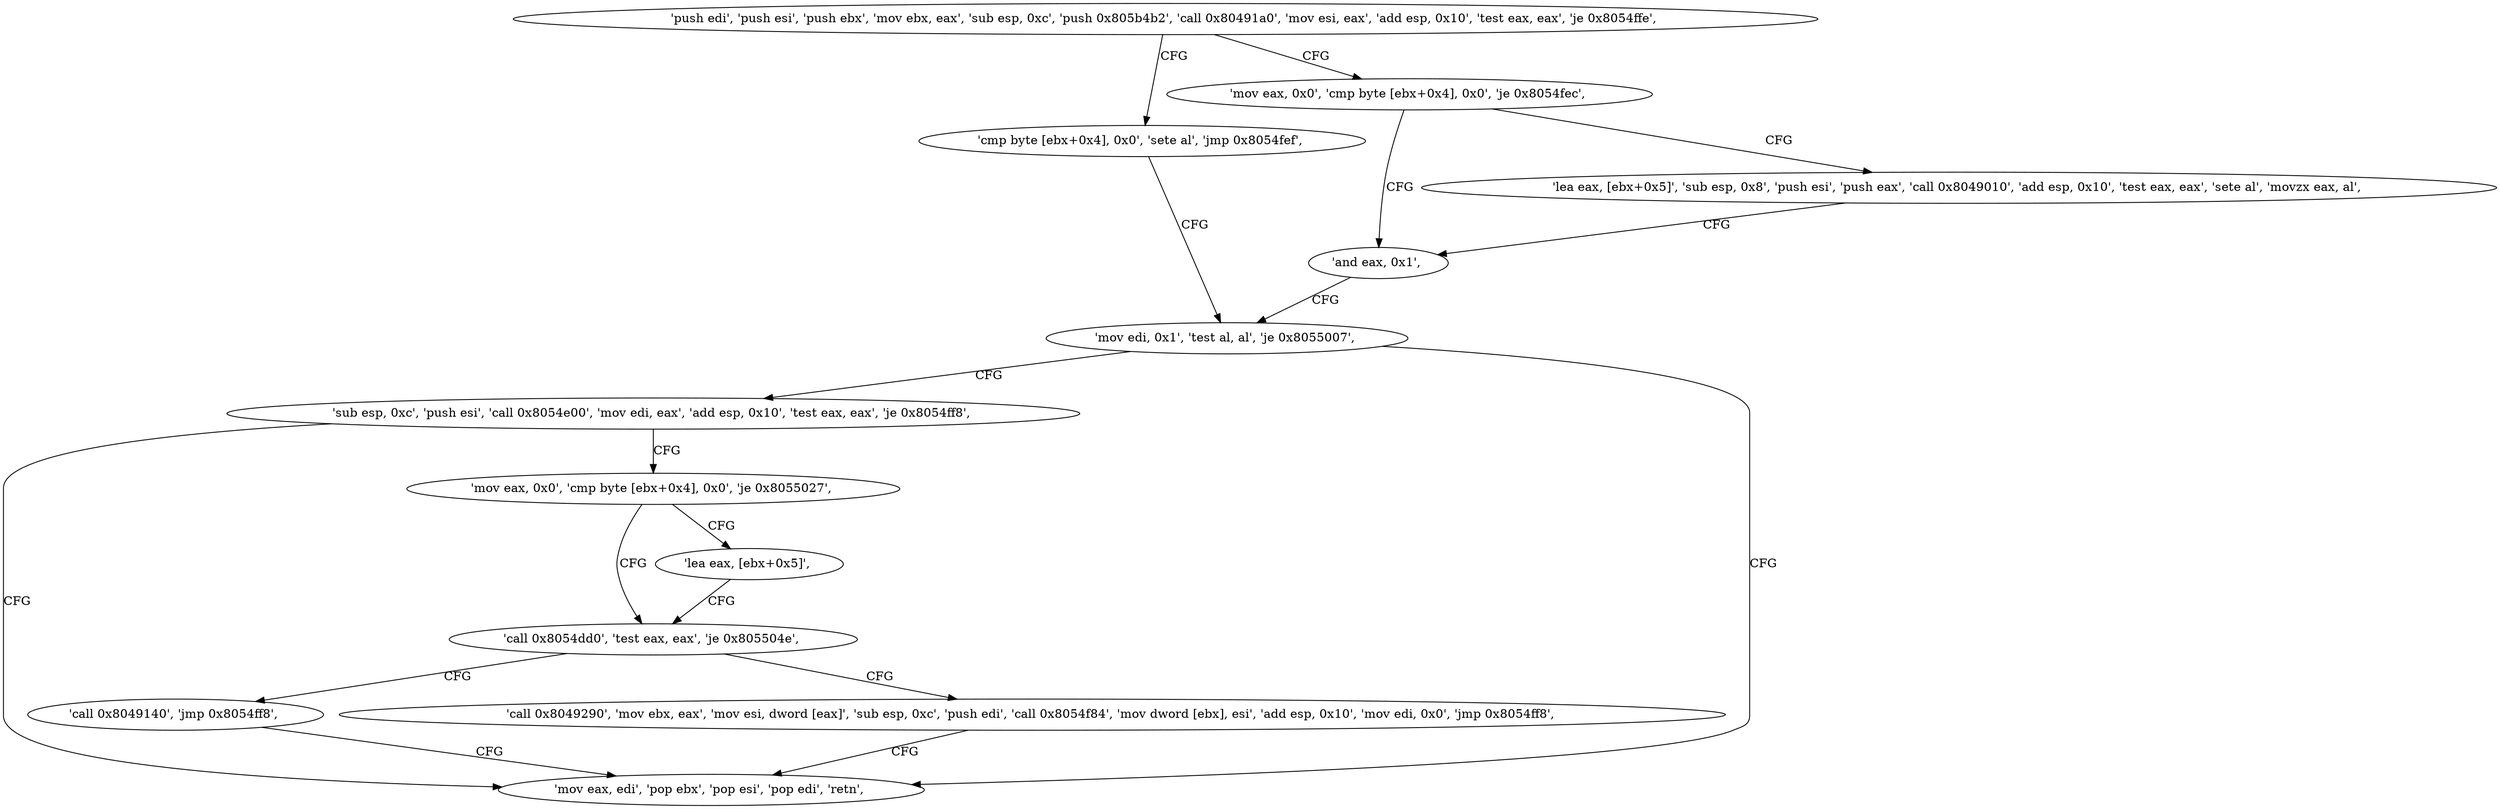 digraph "func" {
"134565806" [label = "'push edi', 'push esi', 'push ebx', 'mov ebx, eax', 'sub esp, 0xc', 'push 0x805b4b2', 'call 0x80491a0', 'mov esi, eax', 'add esp, 0x10', 'test eax, eax', 'je 0x8054ffe', " ]
"134565886" [label = "'cmp byte [ebx+0x4], 0x0', 'sete al', 'jmp 0x8054fef', " ]
"134565833" [label = "'mov eax, 0x0', 'cmp byte [ebx+0x4], 0x0', 'je 0x8054fec', " ]
"134565871" [label = "'mov edi, 0x1', 'test al, al', 'je 0x8055007', " ]
"134565868" [label = "'and eax, 0x1', " ]
"134565844" [label = "'lea eax, [ebx+0x5]', 'sub esp, 0x8', 'push esi', 'push eax', 'call 0x8049010', 'add esp, 0x10', 'test eax, eax', 'sete al', 'movzx eax, al', " ]
"134565895" [label = "'sub esp, 0xc', 'push esi', 'call 0x8054e00', 'mov edi, eax', 'add esp, 0x10', 'test eax, eax', 'je 0x8054ff8', " ]
"134565880" [label = "'mov eax, edi', 'pop ebx', 'pop esi', 'pop edi', 'retn', " ]
"134565913" [label = "'mov eax, 0x0', 'cmp byte [ebx+0x4], 0x0', 'je 0x8055027', " ]
"134565927" [label = "'call 0x8054dd0', 'test eax, eax', 'je 0x805504e', " ]
"134565924" [label = "'lea eax, [ebx+0x5]', " ]
"134565966" [label = "'call 0x8049140', 'jmp 0x8054ff8', " ]
"134565936" [label = "'call 0x8049290', 'mov ebx, eax', 'mov esi, dword [eax]', 'sub esp, 0xc', 'push edi', 'call 0x8054f84', 'mov dword [ebx], esi', 'add esp, 0x10', 'mov edi, 0x0', 'jmp 0x8054ff8', " ]
"134565806" -> "134565886" [ label = "CFG" ]
"134565806" -> "134565833" [ label = "CFG" ]
"134565886" -> "134565871" [ label = "CFG" ]
"134565833" -> "134565868" [ label = "CFG" ]
"134565833" -> "134565844" [ label = "CFG" ]
"134565871" -> "134565895" [ label = "CFG" ]
"134565871" -> "134565880" [ label = "CFG" ]
"134565868" -> "134565871" [ label = "CFG" ]
"134565844" -> "134565868" [ label = "CFG" ]
"134565895" -> "134565880" [ label = "CFG" ]
"134565895" -> "134565913" [ label = "CFG" ]
"134565913" -> "134565927" [ label = "CFG" ]
"134565913" -> "134565924" [ label = "CFG" ]
"134565927" -> "134565966" [ label = "CFG" ]
"134565927" -> "134565936" [ label = "CFG" ]
"134565924" -> "134565927" [ label = "CFG" ]
"134565966" -> "134565880" [ label = "CFG" ]
"134565936" -> "134565880" [ label = "CFG" ]
}
